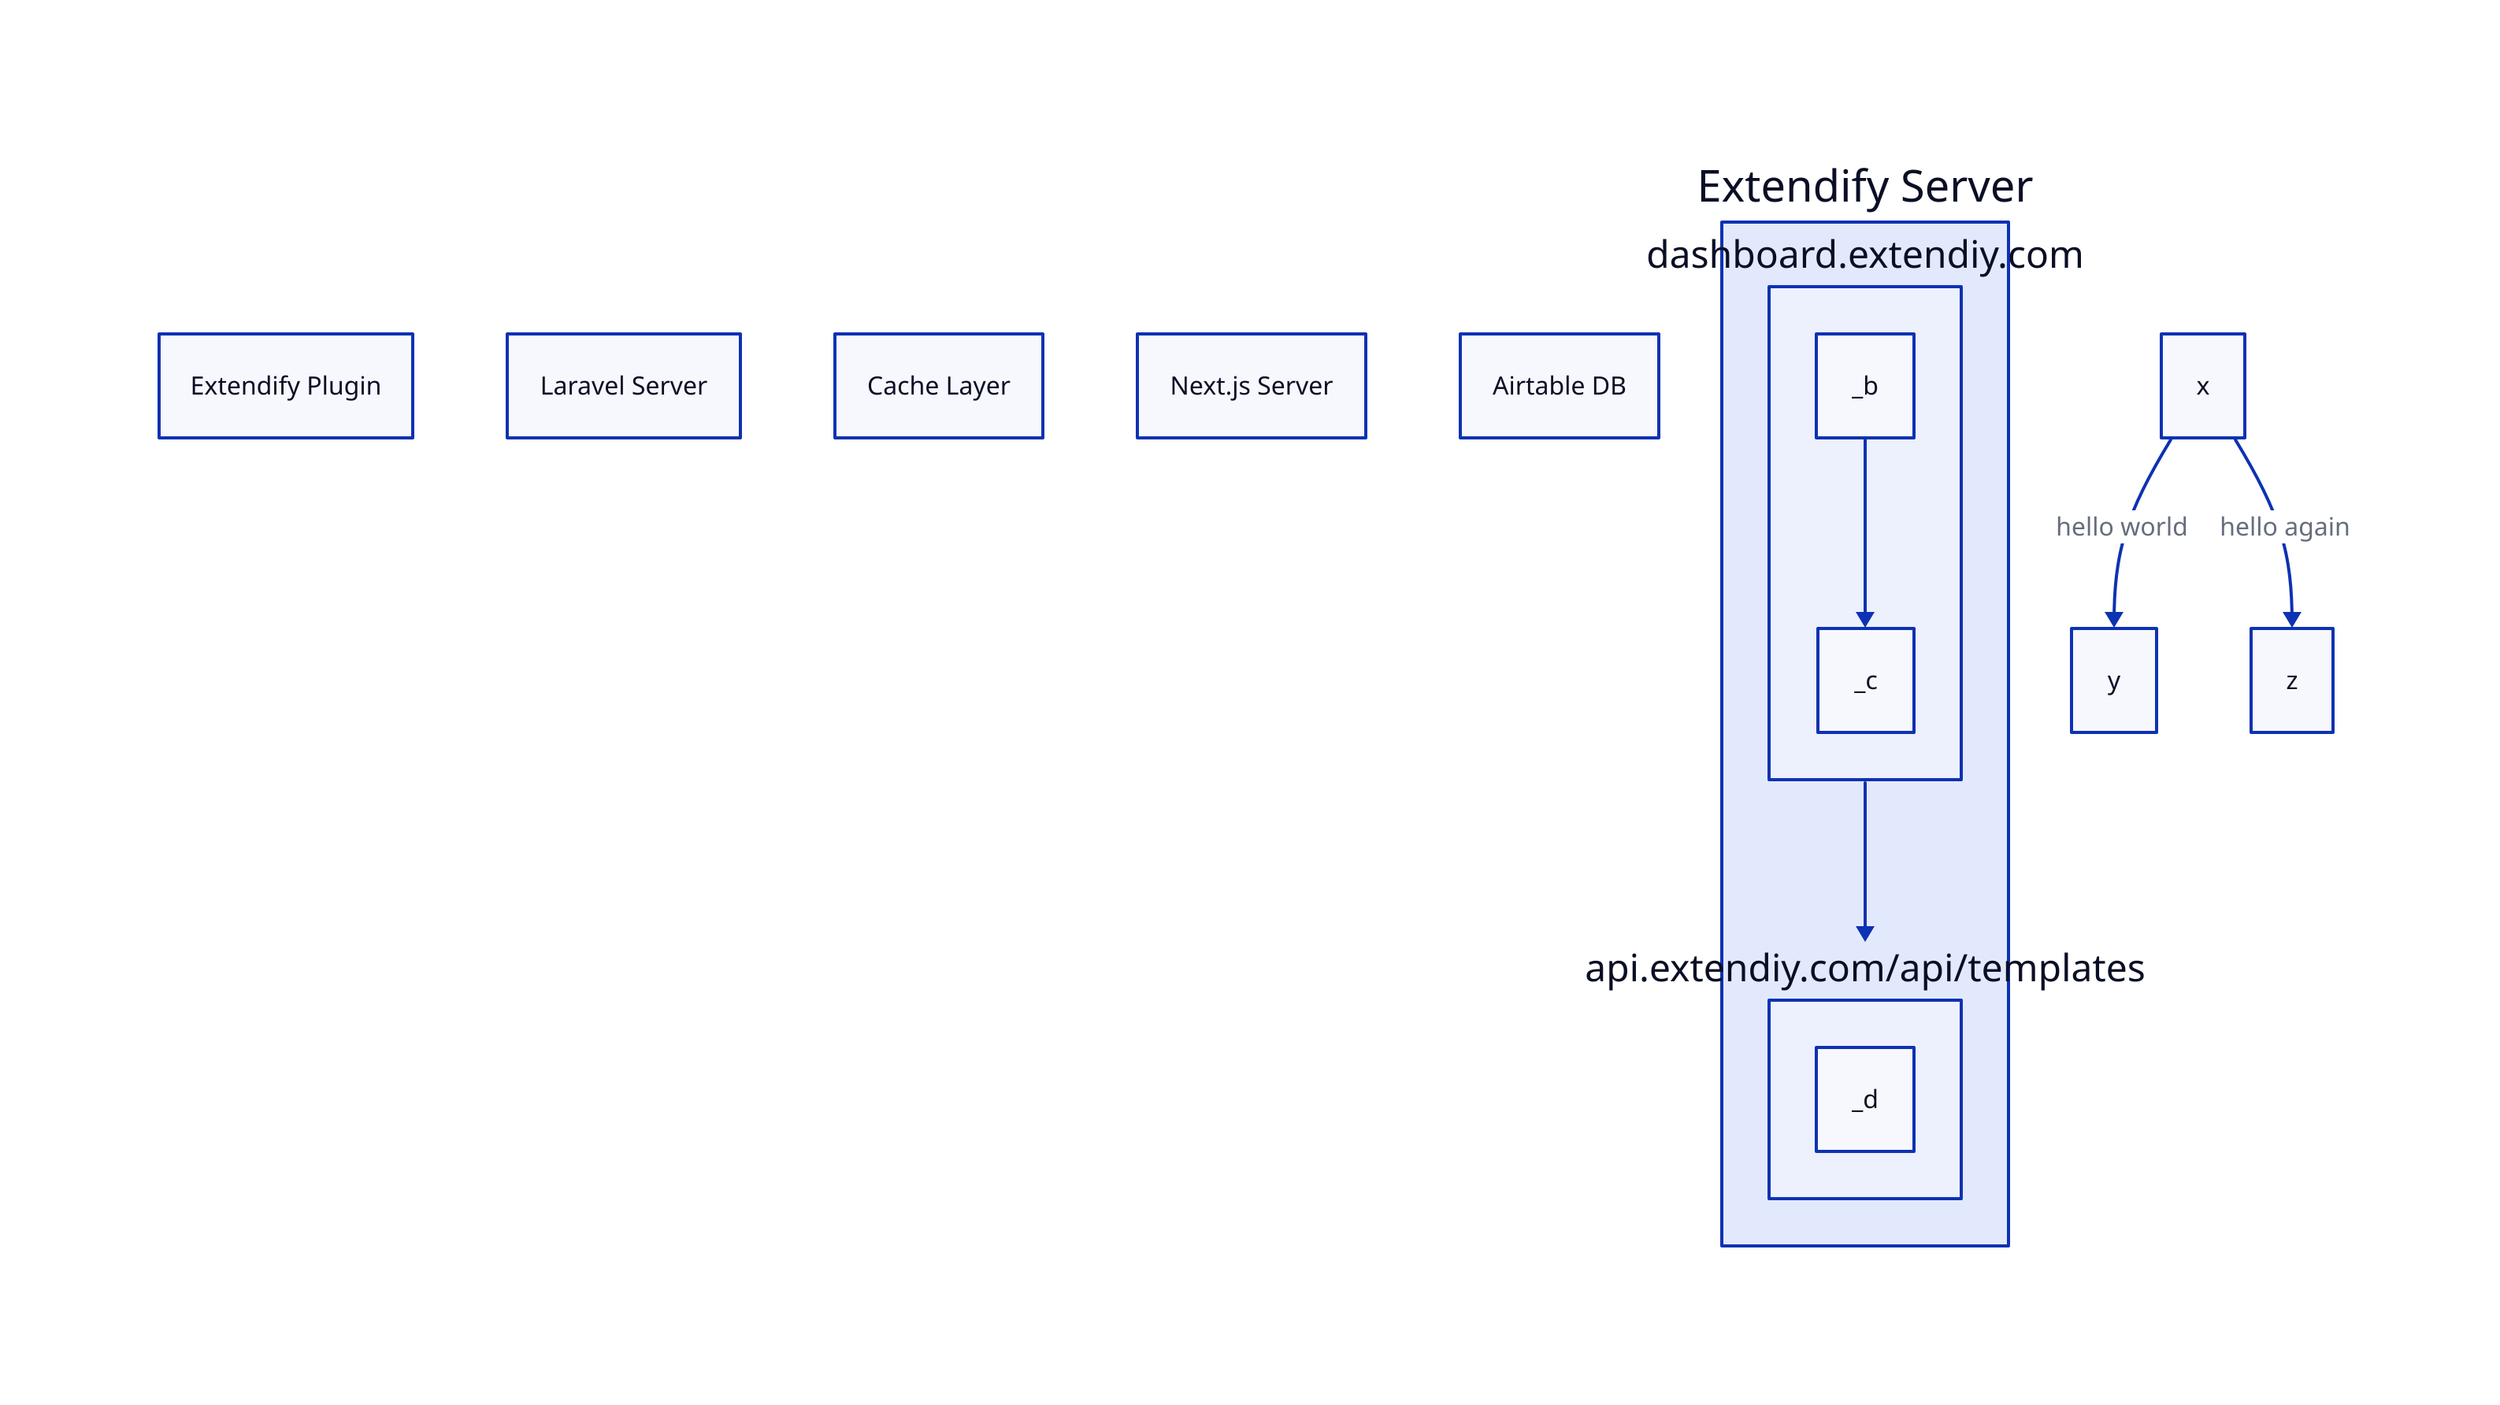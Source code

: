 a: Extendify Plugin
b: Laravel Server
c: Cache Layer
d: Next.js Server
e: Airtable DB

extendifyServer: Extendify Server {
  dashboardServer: dashboard.extendiy.com {
    _b -> _c
  }

  apiServer: api.extendiy.com/api/templates {
    _d
  }

  dashboardServer -> apiServer
}

x -> y: hello world
x -> z: hello again
